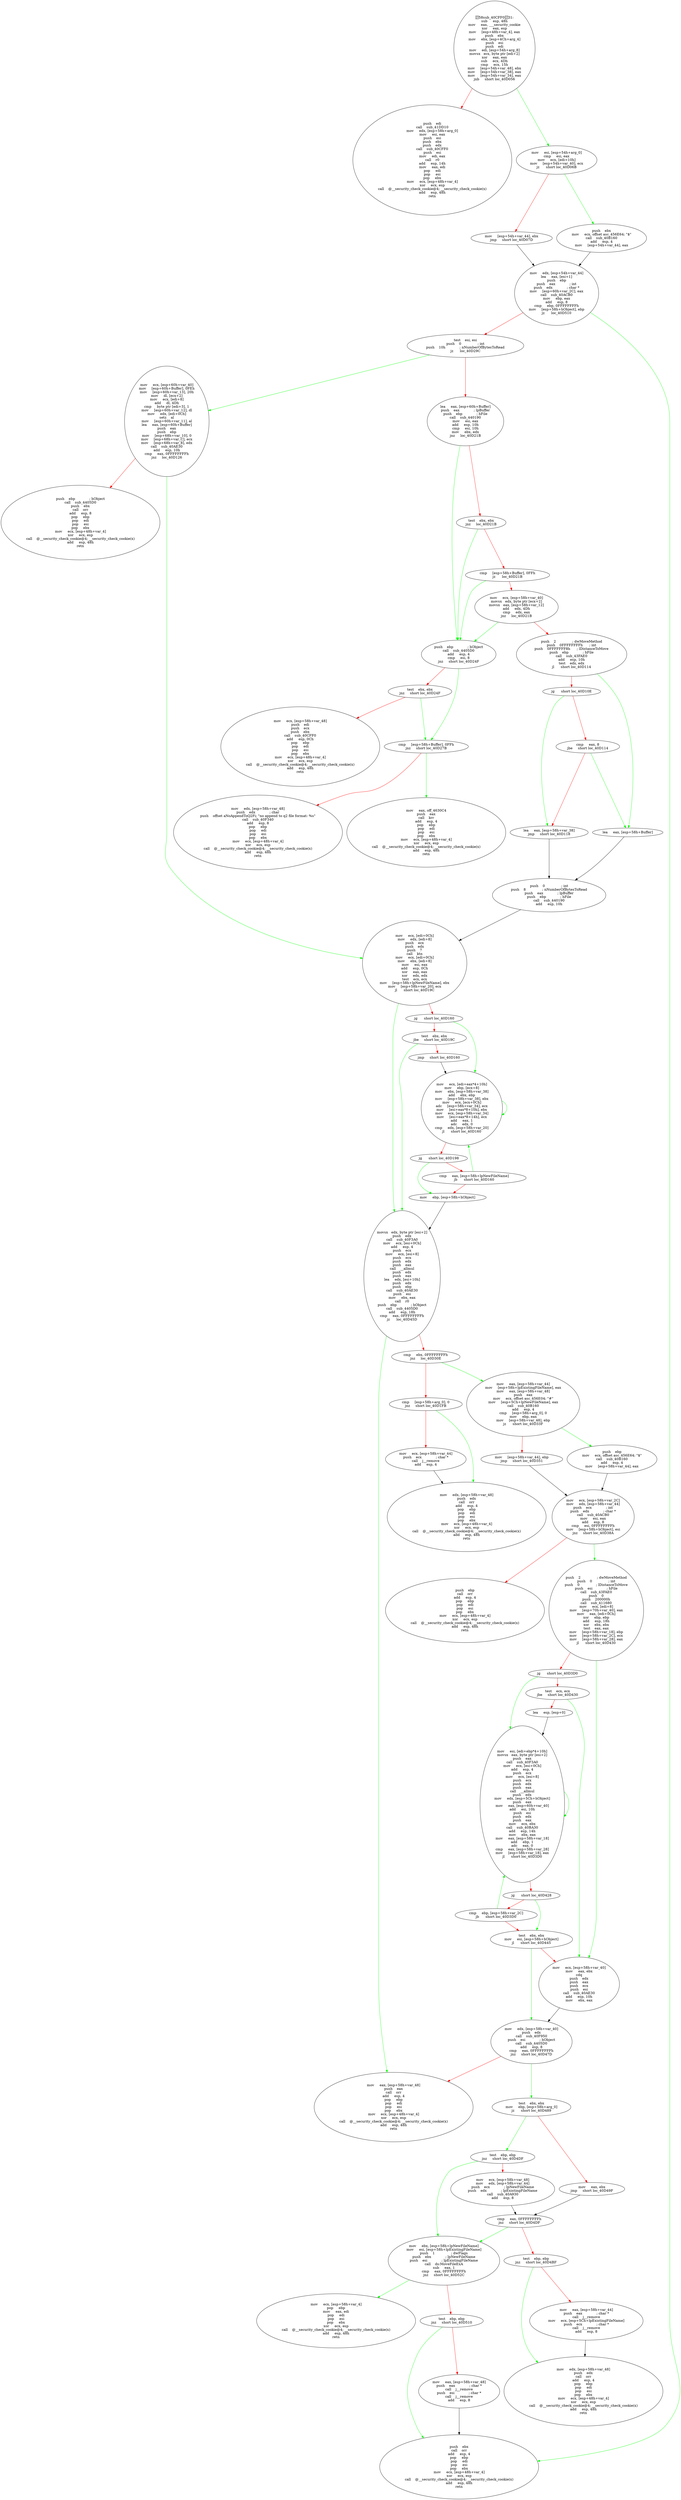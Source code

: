 digraph G{
Node0 [label = "58sub_40CFF031:
sub     esp, 48h
mov     eax, ___security_cookie
xor     eax, esp
mov     [esp+48h+var_4], eax
push    ebx
mov     ebx, [esp+4Ch+arg_4]
push    esi
push    edi
mov     edi, [esp+54h+arg_8]
movsx   ecx, byte ptr [edi+2]
xor     eax, eax
sub     ecx, 4Dh
cmp     ecx, 15h
mov     [esp+54h+var_48], ebx
mov     [esp+54h+var_38], eax
mov     [esp+54h+var_34], eax
jnb     short loc_40D056"]
Node1 [label = "push    edi
call    sub_41DD10
mov     edx, [esp+58h+arg_0]
mov     esi, eax
push    esi
push    ebx
push    edx
call    sub_40CFF0
push    esi
mov     edi, eax
call    r0
add     esp, 14h
mov     eax, edi
pop     edi
pop     esi
pop     ebx
mov     ecx, [esp+48h+var_4]
xor     ecx, esp
call    @__security_check_cookie@4; __security_check_cookie(x)
add     esp, 48h
retn"]
Node2 [label = "mov     esi, [esp+54h+arg_0]
cmp     esi, eax
mov     ecx, [edi+10h]
mov     [esp+54h+var_40], ecx
jz      short loc_40D06B"]
Node3 [label = "mov     [esp+54h+var_44], ebx
jmp     short loc_40D07D"]
Node4 [label = "push    ebx
mov     ecx, offset asc_456E64; \"$\"
call    sub_40B160
add     esp, 4
mov     [esp+54h+var_44], eax"]
Node5 [label = "mov     edx, [esp+54h+var_44]
lea     eax, [esi+1]
push    ebp
push    eax             ; int
push    edx             ; char *
mov     [esp+60h+var_2C], eax
call    sub_40ACB0
mov     ebp, eax
add     esp, 8
cmp     ebp, 0FFFFFFFFh
mov     [esp+58h+hObject], ebp
jz      loc_40D510"]
Node6 [label = "test    esi, esi
push    0               ; int
push    10h             ; nNumberOfBytesToRead
jz      loc_40D29C"]
Node7 [label = "lea     eax, [esp+60h+Buffer]
push    eax             ; lpBuffer
push    ebp             ; hFile
call    sub_440190
mov     esi, eax
add     esp, 10h
cmp     esi, 10h
mov     ebx, edx
jnz     loc_40D21B"]
Node8 [label = "test    ebx, ebx
jnz     loc_40D21B"]
Node9 [label = "cmp     [esp+58h+Buffer], 0FFh
jz      loc_40D21B"]
Node10 [label = "mov     ecx, [esp+58h+var_40]
movsx   edx, byte ptr [ecx+2]
movsx   eax, [esp+58h+var_12]
add     edx, 4Dh
cmp     edx, eax
jnz     loc_40D21B"]
Node11 [label = "push    2               ; dwMoveMethod
push    0FFFFFFFFh      ; int
push    0FFFFFFF8h      ; lDistanceToMove
push    ebp             ; hFile
call    sub_43FAE0
add     esp, 10h
test    edx, edx
jl      short loc_40D114"]
Node12 [label = "jg      short loc_40D10E"]
Node13 [label = "cmp     eax, 8
jbe     short loc_40D114"]
Node14 [label = "lea     eax, [esp+58h+var_38]
jmp     short loc_40D118"]
Node15 [label = "lea     eax, [esp+58h+Buffer]"]
Node16 [label = "push    0               ; int
push    8               ; nNumberOfBytesToRead
push    eax             ; lpBuffer
push    ebp             ; hFile
call    sub_440190
add     esp, 10h"]
Node17 [label = "mov     ecx, [edi+0Ch]
mov     edx, [edi+8]
push    ecx
push    edx
push    7
call    ktn
mov     ecx, [edi+0Ch]
mov     ebx, [edi+8]
mov     esi, eax
add     esp, 0Ch
xor     eax, eax
xor     edx, edx
test    ecx, ecx
mov     [esp+58h+lpNewFileName], ebx
mov     [esp+58h+var_20], ecx
jl      short loc_40D19C"]
Node18 [label = "jg      short loc_40D160"]
Node19 [label = "test    ebx, ebx
jbe     short loc_40D19C"]
Node20 [label = "jmp     short loc_40D160"]
Node21 [label = "mov     ecx, [edi+eax*4+10h]
mov     ebp, [ecx+8]
mov     ebx, [esp+58h+var_38]
add     ebx, ebp
mov     [esp+58h+var_38], ebx
mov     ecx, [ecx+0Ch]
adc     [esp+58h+var_34], ecx
mov     [esi+eax*8+10h], ebx
mov     ecx, [esp+58h+var_34]
mov     [esi+eax*8+14h], ecx
add     eax, 1
adc     edx, 0
cmp     edx, [esp+58h+var_20]
jl      short loc_40D160"]
Node22 [label = "jg      short loc_40D198"]
Node23 [label = "cmp     eax, [esp+58h+lpNewFileName]
jb      short loc_40D160"]
Node24 [label = "mov     ebp, [esp+58h+hObject]"]
Node25 [label = "movsx   edx, byte ptr [esi+2]
push    edx
call    sub_40F3A0
mov     ecx, [esi+0Ch]
add     esp, 4
push    ecx
mov     ecx, [esi+8]
push    ecx
push    edx
push    eax
call    __allmul
push    edx
push    eax
lea     edx, [esi+10h]
push    edx
push    ebp
call    sub_40AE30
push    esi
mov     ebx, eax
call    r0
push    ebp             ; hObject
call    sub_4405D0
add     esp, 18h
cmp     eax, 0FFFFFFFFh
jz      loc_40D45D"]
Node26 [label = "cmp     ebx, 0FFFFFFFFh
jnz     loc_40D30E"]
Node27 [label = "cmp     [esp+58h+arg_0], 0
jnz     short loc_40D1FB"]
Node28 [label = "mov     ecx, [esp+58h+var_44]
push    ecx             ; char *
call    j__remove
add     esp, 4"]
Node29 [label = "mov     edx, [esp+58h+var_48]
push    edx
call    orr
add     esp, 4
pop     ebp
pop     edi
pop     esi
pop     ebx
mov     ecx, [esp+48h+var_4]
xor     ecx, esp
call    @__security_check_cookie@4; __security_check_cookie(x)
add     esp, 48h
retn"]
Node30 [label = "push    ebp             ; hObject
call    sub_4405D0
add     esp, 4
cmp     esi, 8
jnz     short loc_40D24F"]
Node31 [label = "test    ebx, ebx
jnz     short loc_40D24F"]
Node32 [label = "mov     ecx, [esp+58h+var_48]
push    edi
push    ecx
push    ebx
call    sub_40CFF0
add     esp, 0Ch
pop     ebp
pop     edi
pop     esi
pop     ebx
mov     ecx, [esp+48h+var_4]
xor     ecx, esp
call    @__security_check_cookie@4; __security_check_cookie(x)
add     esp, 48h
retn"]
Node33 [label = "cmp     [esp+58h+Buffer], 0FFh
jnz     short loc_40D27B"]
Node34 [label = "mov     edx, [esp+58h+var_48]
push    edx             ; char
push    offset aNoAppendToQ2Fi; \"no append to q2 file format: %s\"
call    sub_40F340
add     esp, 8
pop     ebp
pop     edi
pop     esi
pop     ebx
mov     ecx, [esp+48h+var_4]
xor     ecx, esp
call    @__security_check_cookie@4; __security_check_cookie(x)
add     esp, 48h
retn"]
Node35 [label = "mov     eax, off_4630C4
push    eax
call    krr
add     esp, 4
pop     ebp
pop     edi
pop     esi
pop     ebx
mov     ecx, [esp+48h+var_4]
xor     ecx, esp
call    @__security_check_cookie@4; __security_check_cookie(x)
add     esp, 48h
retn"]
Node36 [label = "mov     ecx, [esp+60h+var_40]
mov     [esp+60h+Buffer], 0FEh
mov     [esp+60h+var_13], 20h
mov     dl, [ecx+2]
mov     ecx, [edi+8]
add     dl, 4Dh
cmp     byte ptr [edi+3], 1
mov     [esp+60h+var_12], dl
mov     edx, [edi+0Ch]
setz    al
mov     [esp+60h+var_11], al
lea     eax, [esp+60h+Buffer]
push    eax
push    ebp
mov     [esp+68h+var_10], 0
mov     [esp+68h+var_C], ecx
mov     [esp+68h+var_8], edx
call    sub_40AE30
add     esp, 10h
cmp     eax, 0FFFFFFFFh
jnz     loc_40D126"]
Node37 [label = "push    ebp             ; hObject
call    sub_4405D0
push    ebx
call    orr
add     esp, 8
pop     ebp
pop     edi
pop     esi
pop     ebx
mov     ecx, [esp+48h+var_4]
xor     ecx, esp
call    @__security_check_cookie@4; __security_check_cookie(x)
add     esp, 48h
retn"]
Node38 [label = "mov     eax, [esp+58h+var_44]
mov     [esp+58h+lpExistingFileName], eax
mov     eax, [esp+58h+var_48]
push    eax
mov     ecx, offset asc_456E04; \"#\"
mov     [esp+5Ch+lpNewFileName], eax
call    sub_40B160
add     esp, 4
cmp     [esp+58h+arg_0], 0
mov     ebp, eax
mov     [esp+58h+var_48], ebp
jz      short loc_40D33F"]
Node39 [label = "mov     [esp+58h+var_44], ebp
jmp     short loc_40D351"]
Node40 [label = "push    ebp
mov     ecx, offset asc_456E64; \"$\"
call    sub_40B160
add     esp, 4
mov     [esp+58h+var_44], eax"]
Node41 [label = "mov     ecx, [esp+58h+var_2C]
mov     edx, [esp+58h+var_44]
push    ecx             ; int
push    edx             ; char *
call    sub_40ACB0
mov     esi, eax
add     esp, 8
cmp     esi, 0FFFFFFFFh
mov     [esp+58h+hObject], esi
jnz     short loc_40D38A"]
Node42 [label = "push    ebp
call    orr
add     esp, 4
pop     ebp
pop     edi
pop     esi
pop     ebx
mov     ecx, [esp+48h+var_4]
xor     ecx, esp
call    @__security_check_cookie@4; __security_check_cookie(x)
add     esp, 48h
retn"]
Node43 [label = "push    2               ; dwMoveMethod
push    0               ; int
push    0               ; lDistanceToMove
push    esi             ; hFile
call    sub_43FAE0
push    0
push    200000h
call    sub_411680
mov     ecx, [edi+8]
mov     [esp+70h+var_40], eax
mov     eax, [edi+0Ch]
xor     ebp, ebp
add     esp, 18h
xor     ebx, ebx
test    eax, eax
mov     [esp+58h+var_18], ebp
mov     [esp+58h+var_2C], ecx
mov     [esp+58h+var_28], eax
jl      short loc_40D430"]
Node44 [label = "jg      short loc_40D3D0"]
Node45 [label = "test    ecx, ecx
jbe     short loc_40D430"]
Node46 [label = "lea     esp, [esp+0]"]
Node47 [label = "mov     esi, [edi+ebp*4+10h]
movsx   eax, byte ptr [esi+2]
push    eax
call    sub_40F3A0
mov     ecx, [esi+0Ch]
add     esp, 4
push    ecx
mov     ecx, [esi+8]
push    ecx
push    edx
push    eax
call    __allmul
push    edx
mov     edx, [esp+5Ch+hObject]
push    eax
mov     eax, [esp+60h+var_40]
add     esi, 10h
push    esi
push    edx
push    eax
mov     ecx, ebx
call    sub_40BA30
add     esp, 14h
mov     ebx, eax
mov     eax, [esp+58h+var_18]
add     ebp, 1
adc     eax, 0
cmp     eax, [esp+58h+var_28]
mov     [esp+58h+var_18], eax
jl      short loc_40D3D0"]
Node48 [label = "jg      short loc_40D428"]
Node49 [label = "cmp     ebp, [esp+58h+var_2C]
jb      short loc_40D3D0"]
Node50 [label = "test    ebx, ebx
mov     esi, [esp+58h+hObject]
jl      short loc_40D445"]
Node51 [label = "mov     ecx, [esp+58h+var_40]
mov     eax, ebx
cdq
push    edx
push    eax
push    ecx
push    esi
call    sub_40AE30
add     esp, 10h
mov     ebx, eax"]
Node52 [label = "mov     edx, [esp+58h+var_40]
push    edx
call    sub_40F950
push    esi             ; hObject
call    sub_4405D0
add     esp, 8
cmp     eax, 0FFFFFFFFh
jnz     short loc_40D47D"]
Node53 [label = "mov     eax, [esp+58h+var_48]
push    eax
call    orr
add     esp, 4
pop     ebp
pop     edi
pop     esi
pop     ebx
mov     ecx, [esp+48h+var_4]
xor     ecx, esp
call    @__security_check_cookie@4; __security_check_cookie(x)
add     esp, 48h
retn"]
Node54 [label = "test    ebx, ebx
mov     ebp, [esp+58h+arg_0]
jz      short loc_40D489"]
Node55 [label = "mov     eax, ebx
jmp     short loc_40D49F"]
Node56 [label = "test    ebp, ebp
jnz     short loc_40D4DF"]
Node57 [label = "mov     ecx, [esp+58h+var_48]
mov     edx, [esp+58h+var_44]
push    ecx             ; lpNewFileName
push    edx             ; lpExistingFileName
call    sub_40A930
add     esp, 8"]
Node58 [label = "cmp     eax, 0FFFFFFFFh
jnz     short loc_40D4DF"]
Node59 [label = "test    ebp, ebp
jnz     short loc_40D4BF"]
Node60 [label = "mov     eax, [esp+58h+var_44]
push    eax             ; char *
call    j__remove
mov     ecx, [esp+5Ch+lpExistingFileName]
push    ecx             ; char *
call    j__remove
add     esp, 8"]
Node61 [label = "mov     edx, [esp+58h+var_48]
push    edx
call    orr
add     esp, 4
pop     ebp
pop     edi
pop     esi
pop     ebx
mov     ecx, [esp+48h+var_4]
xor     ecx, esp
call    @__security_check_cookie@4; __security_check_cookie(x)
add     esp, 48h
retn"]
Node62 [label = "mov     ebx, [esp+58h+lpNewFileName]
mov     esi, [esp+58h+lpExistingFileName]
push    1               ; dwFlags
push    ebx             ; lpNewFileName
push    esi             ; lpExistingFileName
call    ds:MoveFileExA
sub     eax, 1
cmp     eax, 0FFFFFFFFh
jnz     short loc_40D52C"]
Node63 [label = "test    ebp, ebp
jnz     short loc_40D510"]
Node64 [label = "mov     eax, [esp+58h+var_48]
push    eax             ; char *
call    j__remove
push    esi             ; char *
call    j__remove
add     esp, 8"]
Node65 [label = "push    ebx
call    orr
add     esp, 4
pop     ebp
pop     edi
pop     esi
pop     ebx
mov     ecx, [esp+48h+var_4]
xor     ecx, esp
call    @__security_check_cookie@4; __security_check_cookie(x)
add     esp, 48h
retn"]
Node66 [label = "mov     ecx, [esp+58h+var_4]
pop     ebp
mov     eax, edi
pop     edi
pop     esi
pop     ebx
xor     ecx, esp
call    @__security_check_cookie@4; __security_check_cookie(x)
add     esp, 48h
retn"]
Node0 -> Node1 [color = "red"]
Node0 -> Node2 [color = "green"]
Node2 -> Node3 [color = "red"]
Node2 -> Node4 [color = "green"]
Node3 -> Node5 [color = "black"]
Node4 -> Node5 [color = "black"]
Node5 -> Node6 [color = "red"]
Node5 -> Node65 [color = "green"]
Node6 -> Node7 [color = "red"]
Node6 -> Node36 [color = "green"]
Node7 -> Node8 [color = "red"]
Node7 -> Node30 [color = "green"]
Node8 -> Node9 [color = "red"]
Node8 -> Node30 [color = "green"]
Node9 -> Node10 [color = "red"]
Node9 -> Node30 [color = "green"]
Node10 -> Node11 [color = "red"]
Node10 -> Node30 [color = "green"]
Node11 -> Node12 [color = "red"]
Node11 -> Node15 [color = "green"]
Node12 -> Node13 [color = "red"]
Node12 -> Node14 [color = "green"]
Node13 -> Node14 [color = "red"]
Node13 -> Node15 [color = "green"]
Node14 -> Node16 [color = "black"]
Node15 -> Node16 [color = "black"]
Node16 -> Node17 [color = "black"]
Node17 -> Node18 [color = "red"]
Node17 -> Node25 [color = "green"]
Node18 -> Node19 [color = "red"]
Node18 -> Node21 [color = "green"]
Node19 -> Node20 [color = "red"]
Node19 -> Node25 [color = "green"]
Node20 -> Node21 [color = "black"]
Node21 -> Node22 [color = "red"]
Node21 -> Node21 [color = "green"]
Node22 -> Node23 [color = "red"]
Node22 -> Node24 [color = "green"]
Node23 -> Node21 [color = "green"]
Node23 -> Node24 [color = "red"]
Node24 -> Node25 [color = "black"]
Node25 -> Node26 [color = "red"]
Node25 -> Node53 [color = "green"]
Node26 -> Node27 [color = "red"]
Node26 -> Node38 [color = "green"]
Node27 -> Node28 [color = "red"]
Node27 -> Node29 [color = "green"]
Node28 -> Node29 [color = "black"]
Node30 -> Node31 [color = "red"]
Node30 -> Node33 [color = "green"]
Node31 -> Node32 [color = "red"]
Node31 -> Node33 [color = "green"]
Node33 -> Node34 [color = "red"]
Node33 -> Node35 [color = "green"]
Node36 -> Node17 [color = "green"]
Node36 -> Node37 [color = "red"]
Node38 -> Node39 [color = "red"]
Node38 -> Node40 [color = "green"]
Node39 -> Node41 [color = "black"]
Node40 -> Node41 [color = "black"]
Node41 -> Node42 [color = "red"]
Node41 -> Node43 [color = "green"]
Node43 -> Node44 [color = "red"]
Node43 -> Node51 [color = "green"]
Node44 -> Node45 [color = "red"]
Node44 -> Node47 [color = "green"]
Node45 -> Node46 [color = "red"]
Node45 -> Node51 [color = "green"]
Node46 -> Node47 [color = "black"]
Node47 -> Node48 [color = "red"]
Node47 -> Node47 [color = "green"]
Node48 -> Node49 [color = "red"]
Node48 -> Node50 [color = "green"]
Node49 -> Node47 [color = "green"]
Node49 -> Node50 [color = "red"]
Node50 -> Node51 [color = "red"]
Node50 -> Node52 [color = "green"]
Node51 -> Node52 [color = "black"]
Node52 -> Node53 [color = "red"]
Node52 -> Node54 [color = "green"]
Node54 -> Node55 [color = "red"]
Node54 -> Node56 [color = "green"]
Node55 -> Node58 [color = "black"]
Node56 -> Node57 [color = "red"]
Node56 -> Node62 [color = "green"]
Node57 -> Node58 [color = "black"]
Node58 -> Node59 [color = "red"]
Node58 -> Node62 [color = "green"]
Node59 -> Node60 [color = "red"]
Node59 -> Node61 [color = "green"]
Node60 -> Node61 [color = "black"]
Node62 -> Node63 [color = "red"]
Node62 -> Node66 [color = "green"]
Node63 -> Node64 [color = "red"]
Node63 -> Node65 [color = "green"]
Node64 -> Node65 [color = "black"]
}